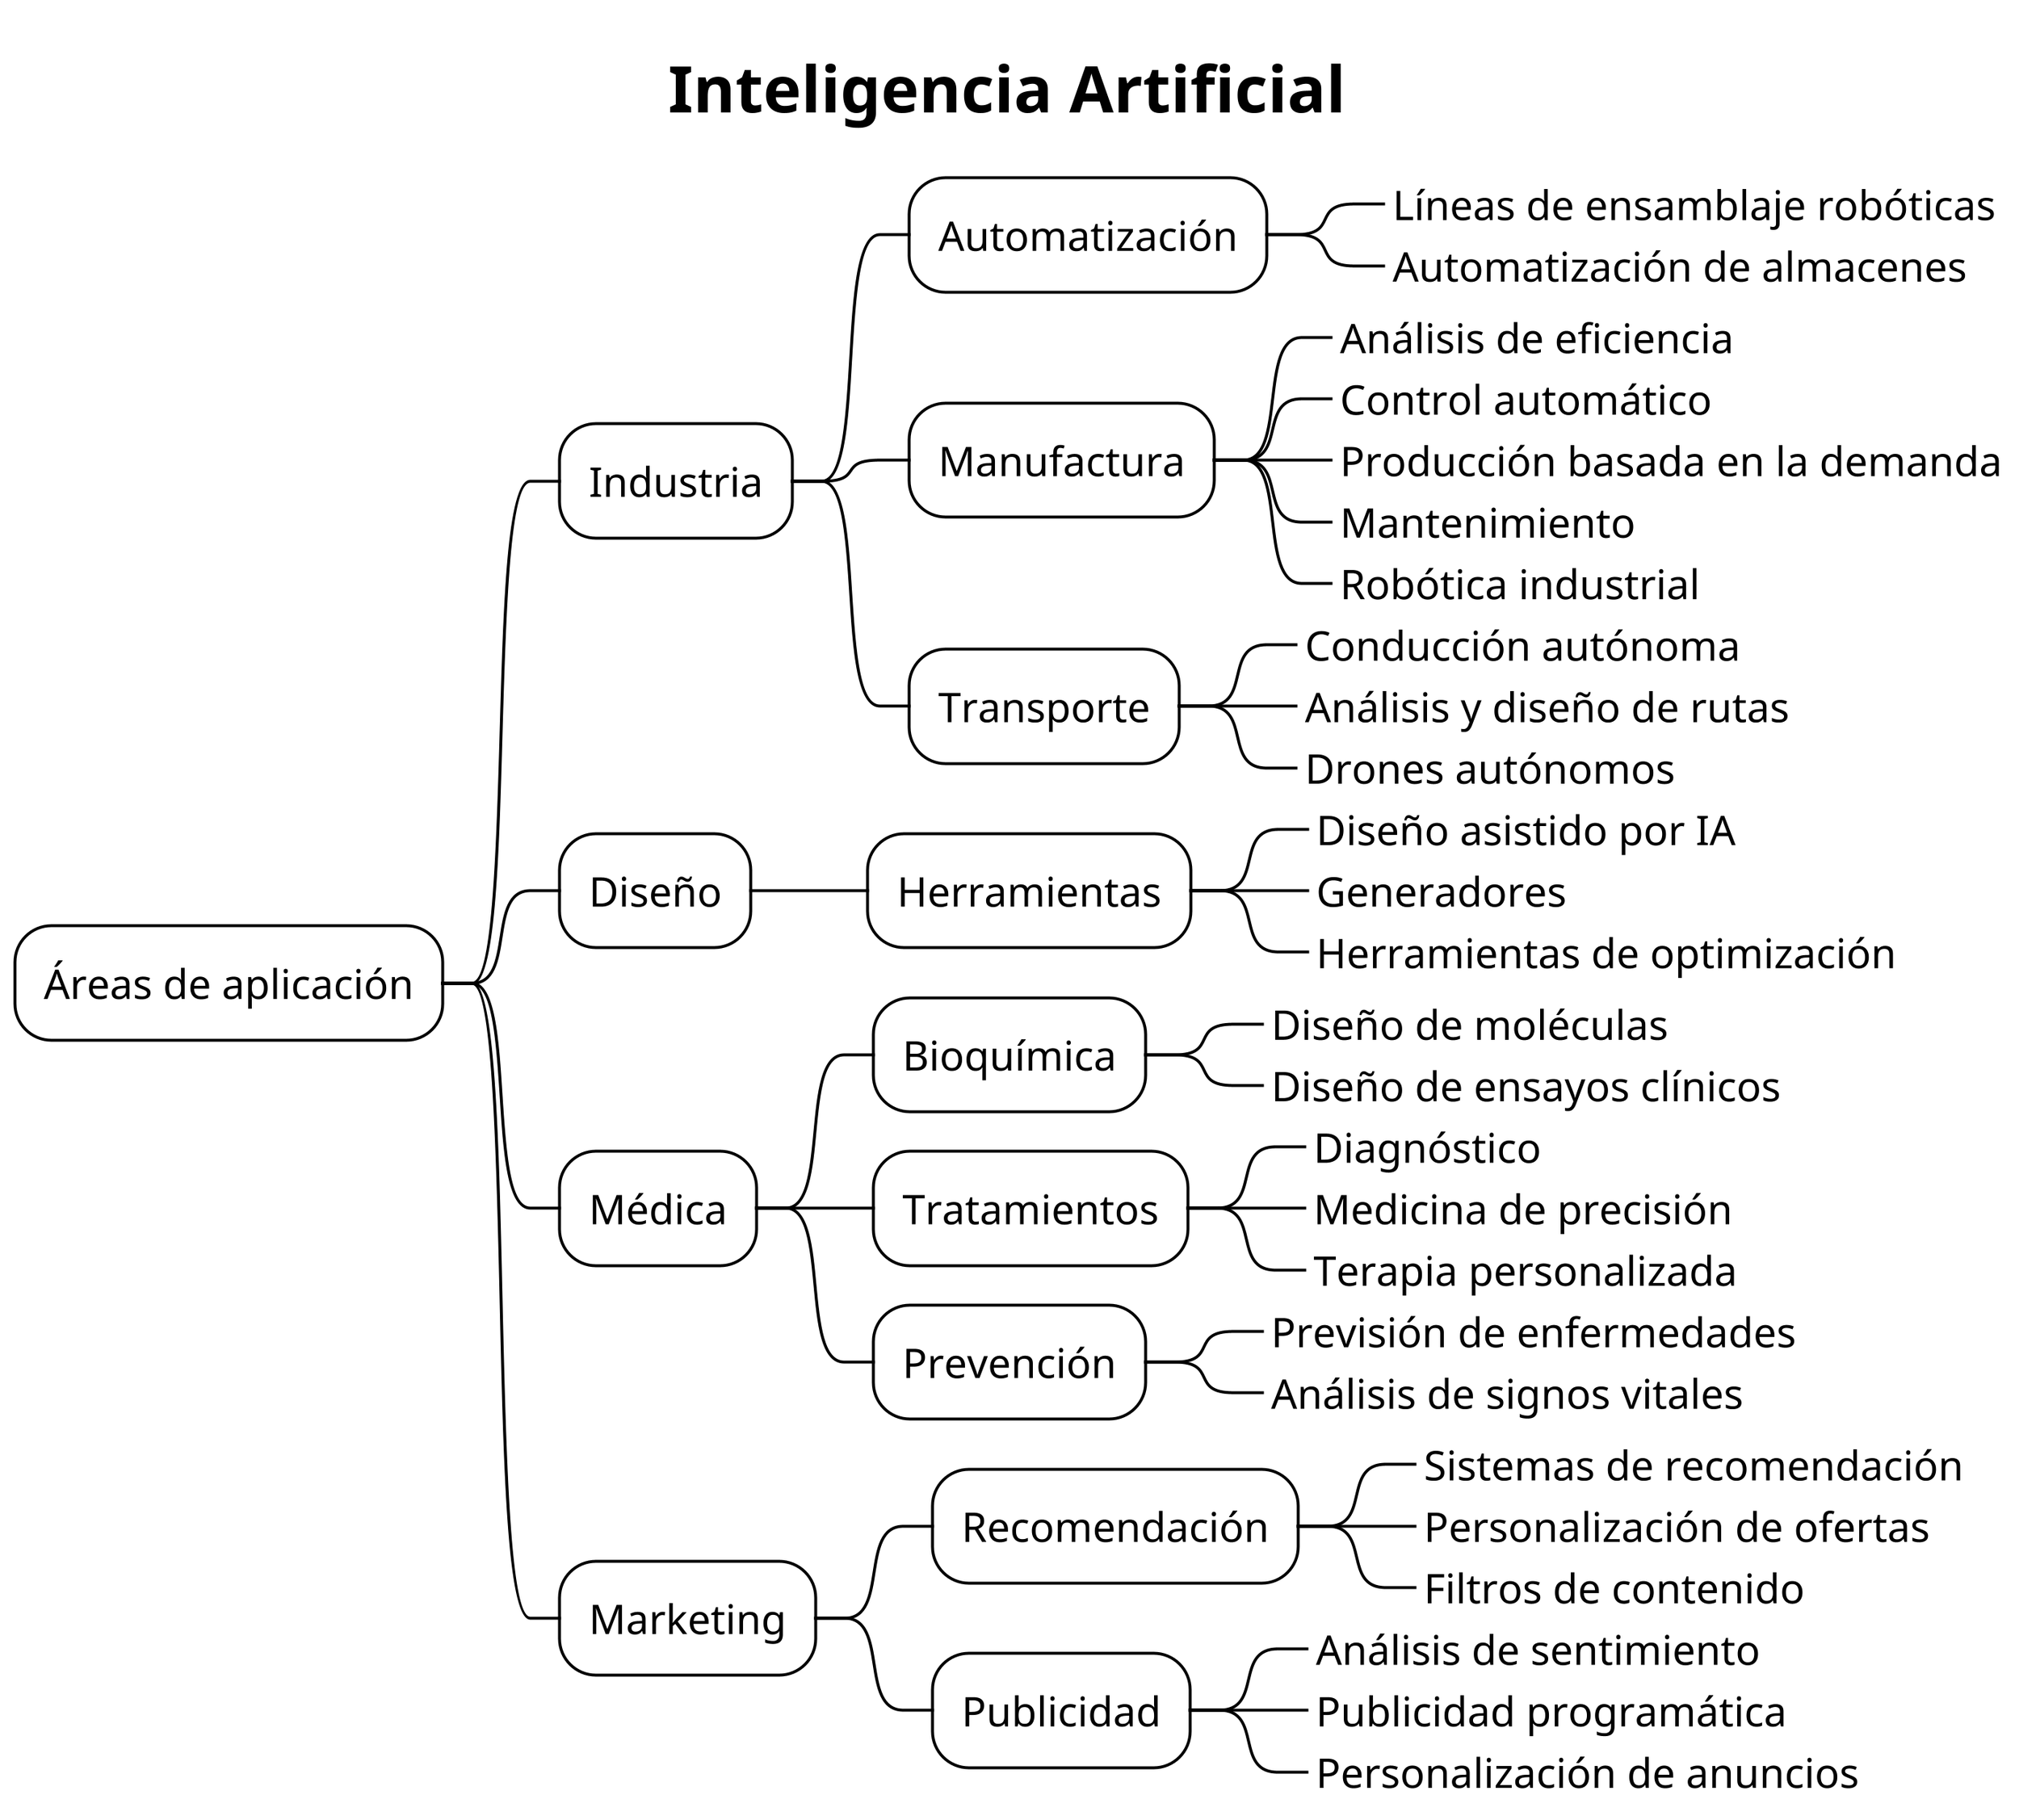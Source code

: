 /'
 ' Competencia:
 ' Analizar los conceptos básicos de la inteligencia artificial, mediante la
 ' investigación del estado del arte, para sintetizar sus objetivos, alcances,
 ' aplicaciones e implicaciones éticas, con actitud crítica y reflexiva.
 ' 
 ' Descripción:
 ' Revisa la literatura recomendada e investigar del contexto actual de la
 ' inteligencia artificial. Analiza los conceptos básicos de la inteligencia
 ' artificial para elaborar y entregar un mapa conceptual de las subáreas
 ' contenidas en esta.
 ' 
 ' Procedimiento:
 ' De manera individual.
 ' 1. A partir de lo visto en clase, elaborar un mapa conceptual dónde 
 ' relacionen la mayor cantidad de áreas y subáreas que se relacionan 
 ' directamente con la Inteligencia Artificial. Esto con la finalidad de 
 ' conocer su alcance real.
 ' 
 ' En la siguiente sesión se presentarán sus trabajos y se discutirán en
 ' clase.
'/

@startmindmap
!theme plain
scale 5
skinparam classattributeiconsize 0

title Inteligencia Artificial

* Áreas de aplicación

** Industria

*** Automatización
****_ Líneas de ensamblaje robóticas
****_ Automatización de almacenes

*** Manufactura
****_ Análisis de eficiencia
****_ Control automático
****_ Producción basada en la demanda
****_ Mantenimiento 
****_ Robótica industrial

*** Transporte
****_ Conducción autónoma
****_ Análisis y diseño de rutas
****_ Drones autónomos


** Diseño
*** Herramientas
****_ Diseño asistido por IA
****_ Generadores
****_ Herramientas de optimización


** Médica

*** Bioquímica
****_ Diseño de moléculas
****_ Diseño de ensayos clínicos

*** Tratamientos
****_ Diagnóstico
****_ Medicina de precisión
****_ Terapia personalizada

*** Prevención
****_ Previsión de enfermedades
****_ Análisis de signos vitales



** Marketing

*** Recomendación
****_ Sistemas de recomendación
****_ Personalización de ofertas
****_ Filtros de contenido

*** Publicidad
****_ Análisis de sentimiento
****_ Publicidad programática
****_ Personalización de anuncios



/'
 ' * Áreas de aplicación
 ' ** Industria
 ' *** Manofactura
 ' ****_ Análisis de eficiencia
 ' ****_ Control automático
 ' ****_ Producción basada en la demanda
 ' ** Médica
 ' ***_ Desarrollo de fármacos
 ' ** Marketing
 ' ** Robótica
 ' ** Militar
 ' ** Videojuegos
 ' ** Lingüística
 ' ** Biotecnología
 ' ** Ingeniería
 '/

@endmindmap

